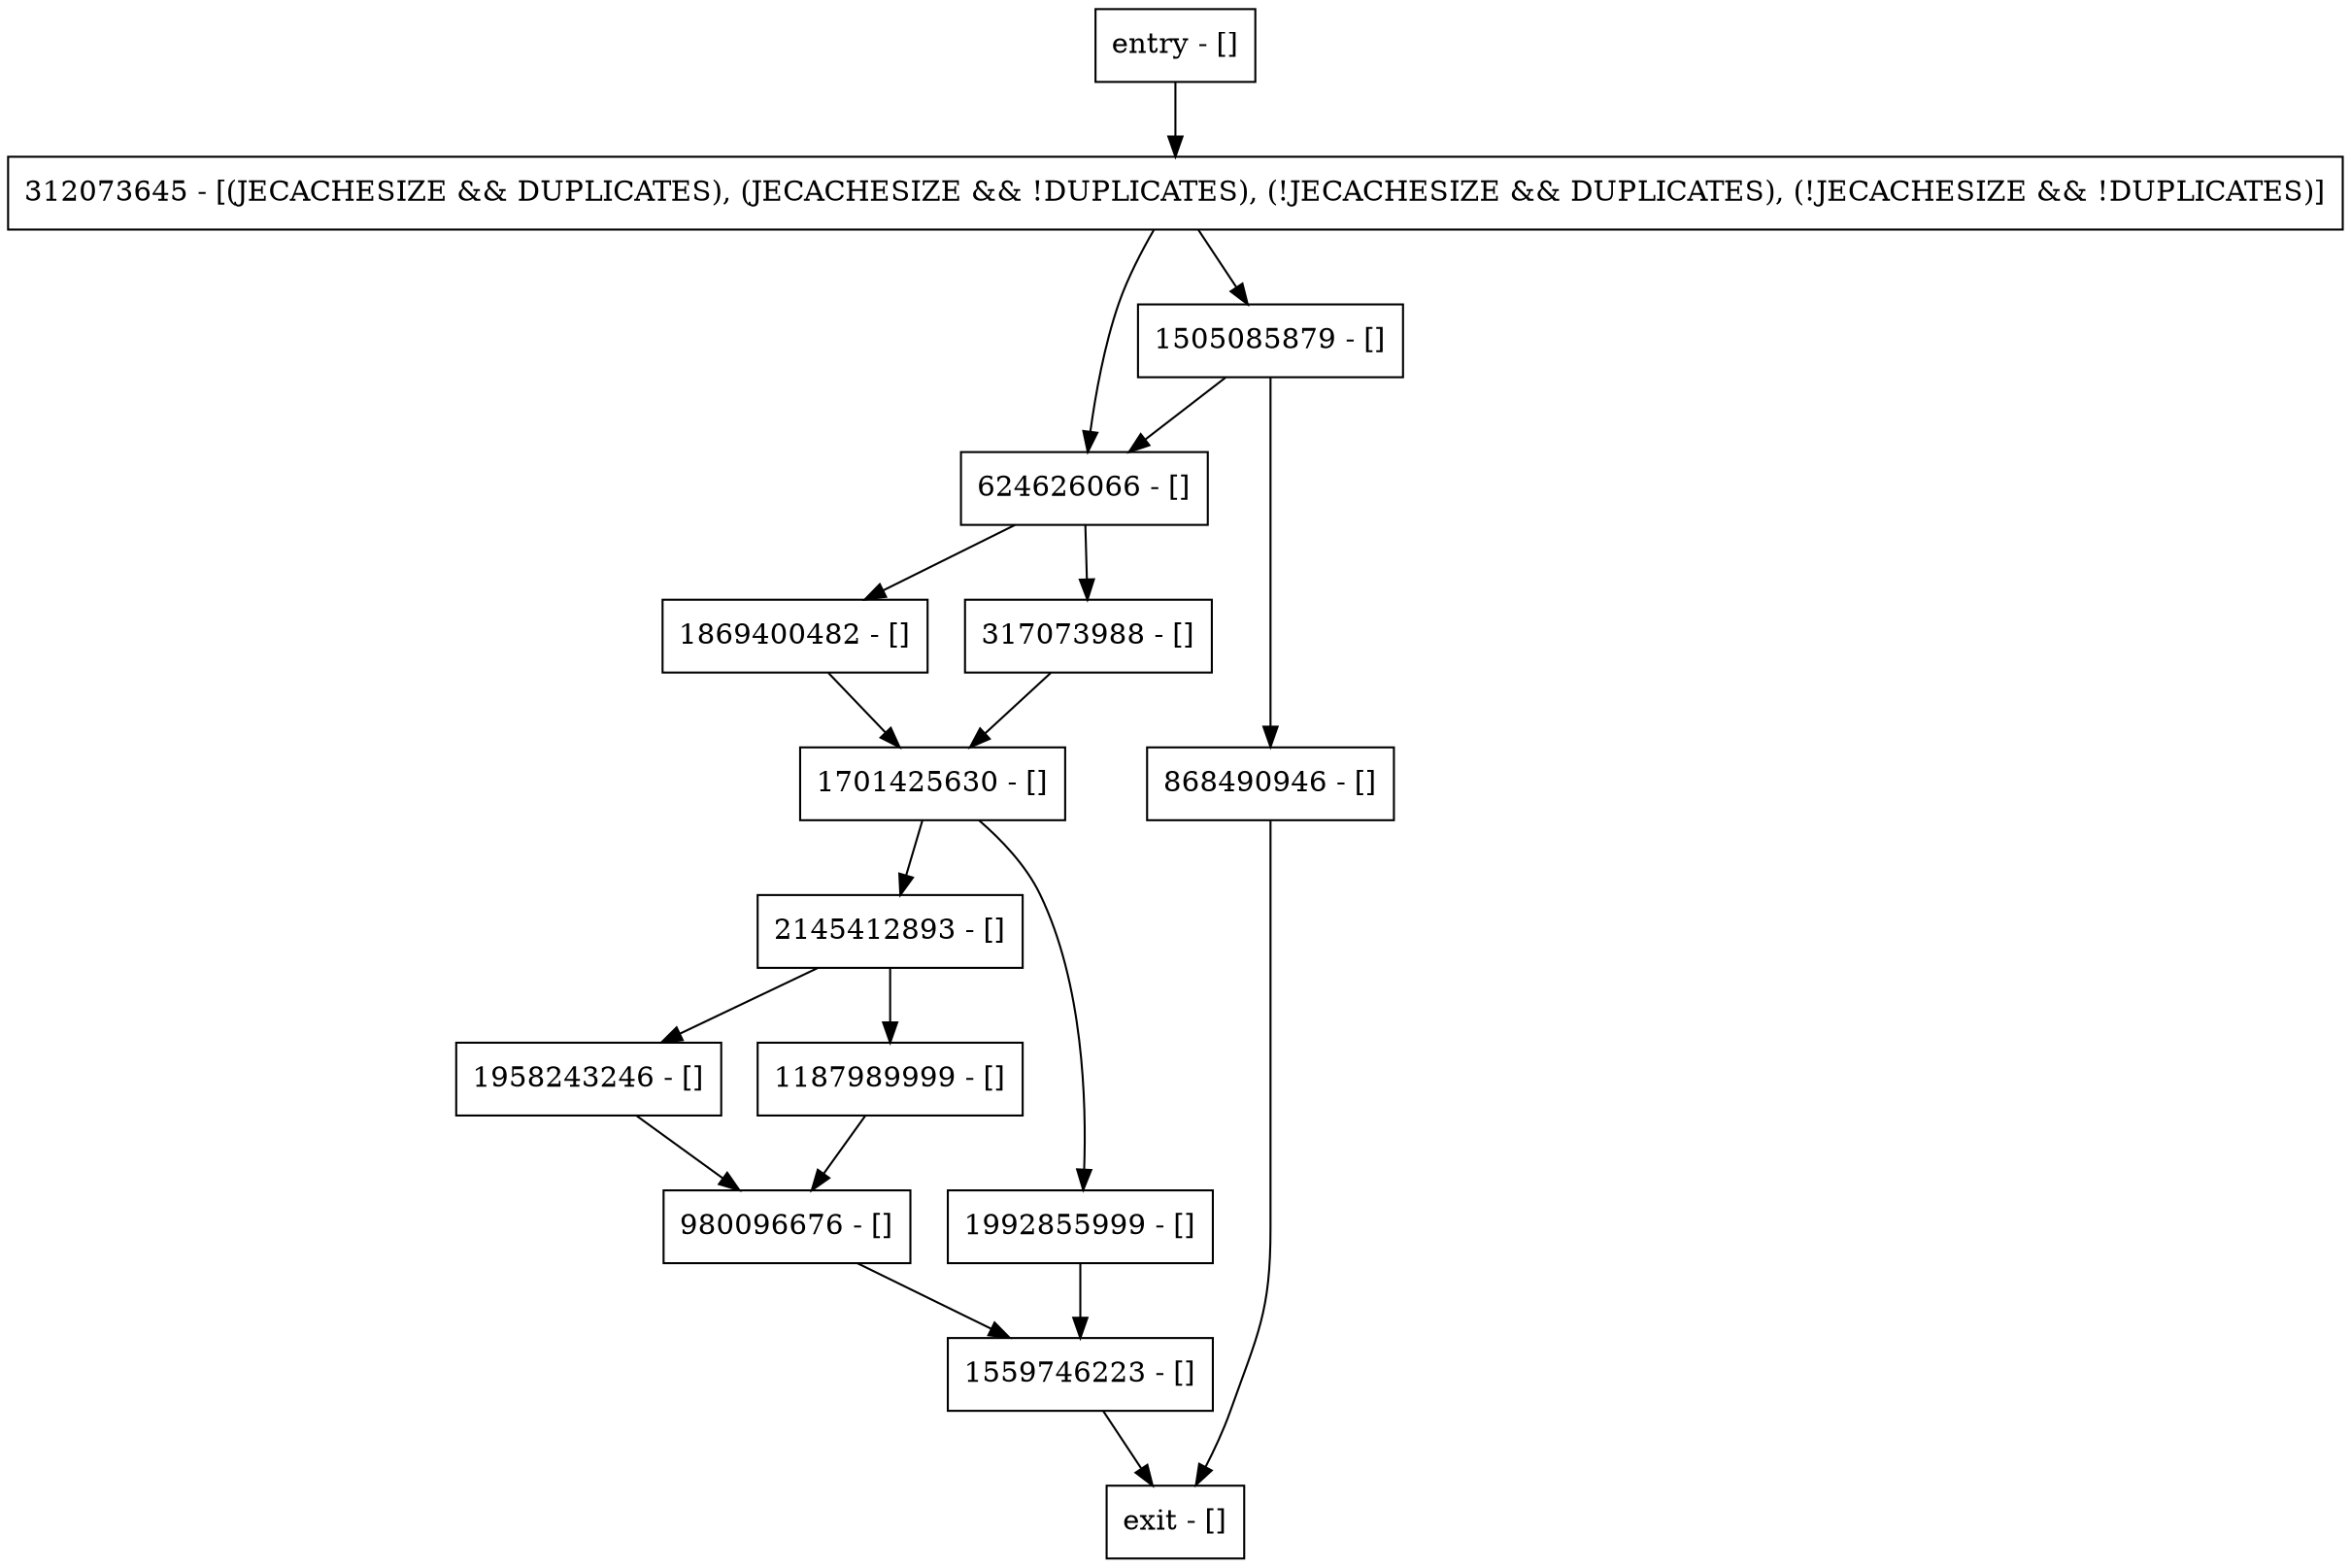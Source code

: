 digraph updateRecord {
node [shape=record];
868490946 [label="868490946 - []"];
1701425630 [label="1701425630 - []"];
624626066 [label="624626066 - []"];
2145412893 [label="2145412893 - []"];
1958243246 [label="1958243246 - []"];
1869400482 [label="1869400482 - []"];
312073645 [label="312073645 - [(JECACHESIZE && DUPLICATES), (JECACHESIZE && !DUPLICATES), (!JECACHESIZE && DUPLICATES), (!JECACHESIZE && !DUPLICATES)]"];
1505085879 [label="1505085879 - []"];
1559746223 [label="1559746223 - []"];
1187989999 [label="1187989999 - []"];
entry [label="entry - []"];
exit [label="exit - []"];
980096676 [label="980096676 - []"];
1992855999 [label="1992855999 - []"];
317073988 [label="317073988 - []"];
entry;
exit;
868490946 -> exit;
1701425630 -> 2145412893;
1701425630 -> 1992855999;
624626066 -> 1869400482;
624626066 -> 317073988;
2145412893 -> 1958243246;
2145412893 -> 1187989999;
1958243246 -> 980096676;
1869400482 -> 1701425630;
312073645 -> 624626066;
312073645 -> 1505085879;
1505085879 -> 868490946;
1505085879 -> 624626066;
1559746223 -> exit;
1187989999 -> 980096676;
entry -> 312073645;
980096676 -> 1559746223;
1992855999 -> 1559746223;
317073988 -> 1701425630;
}
